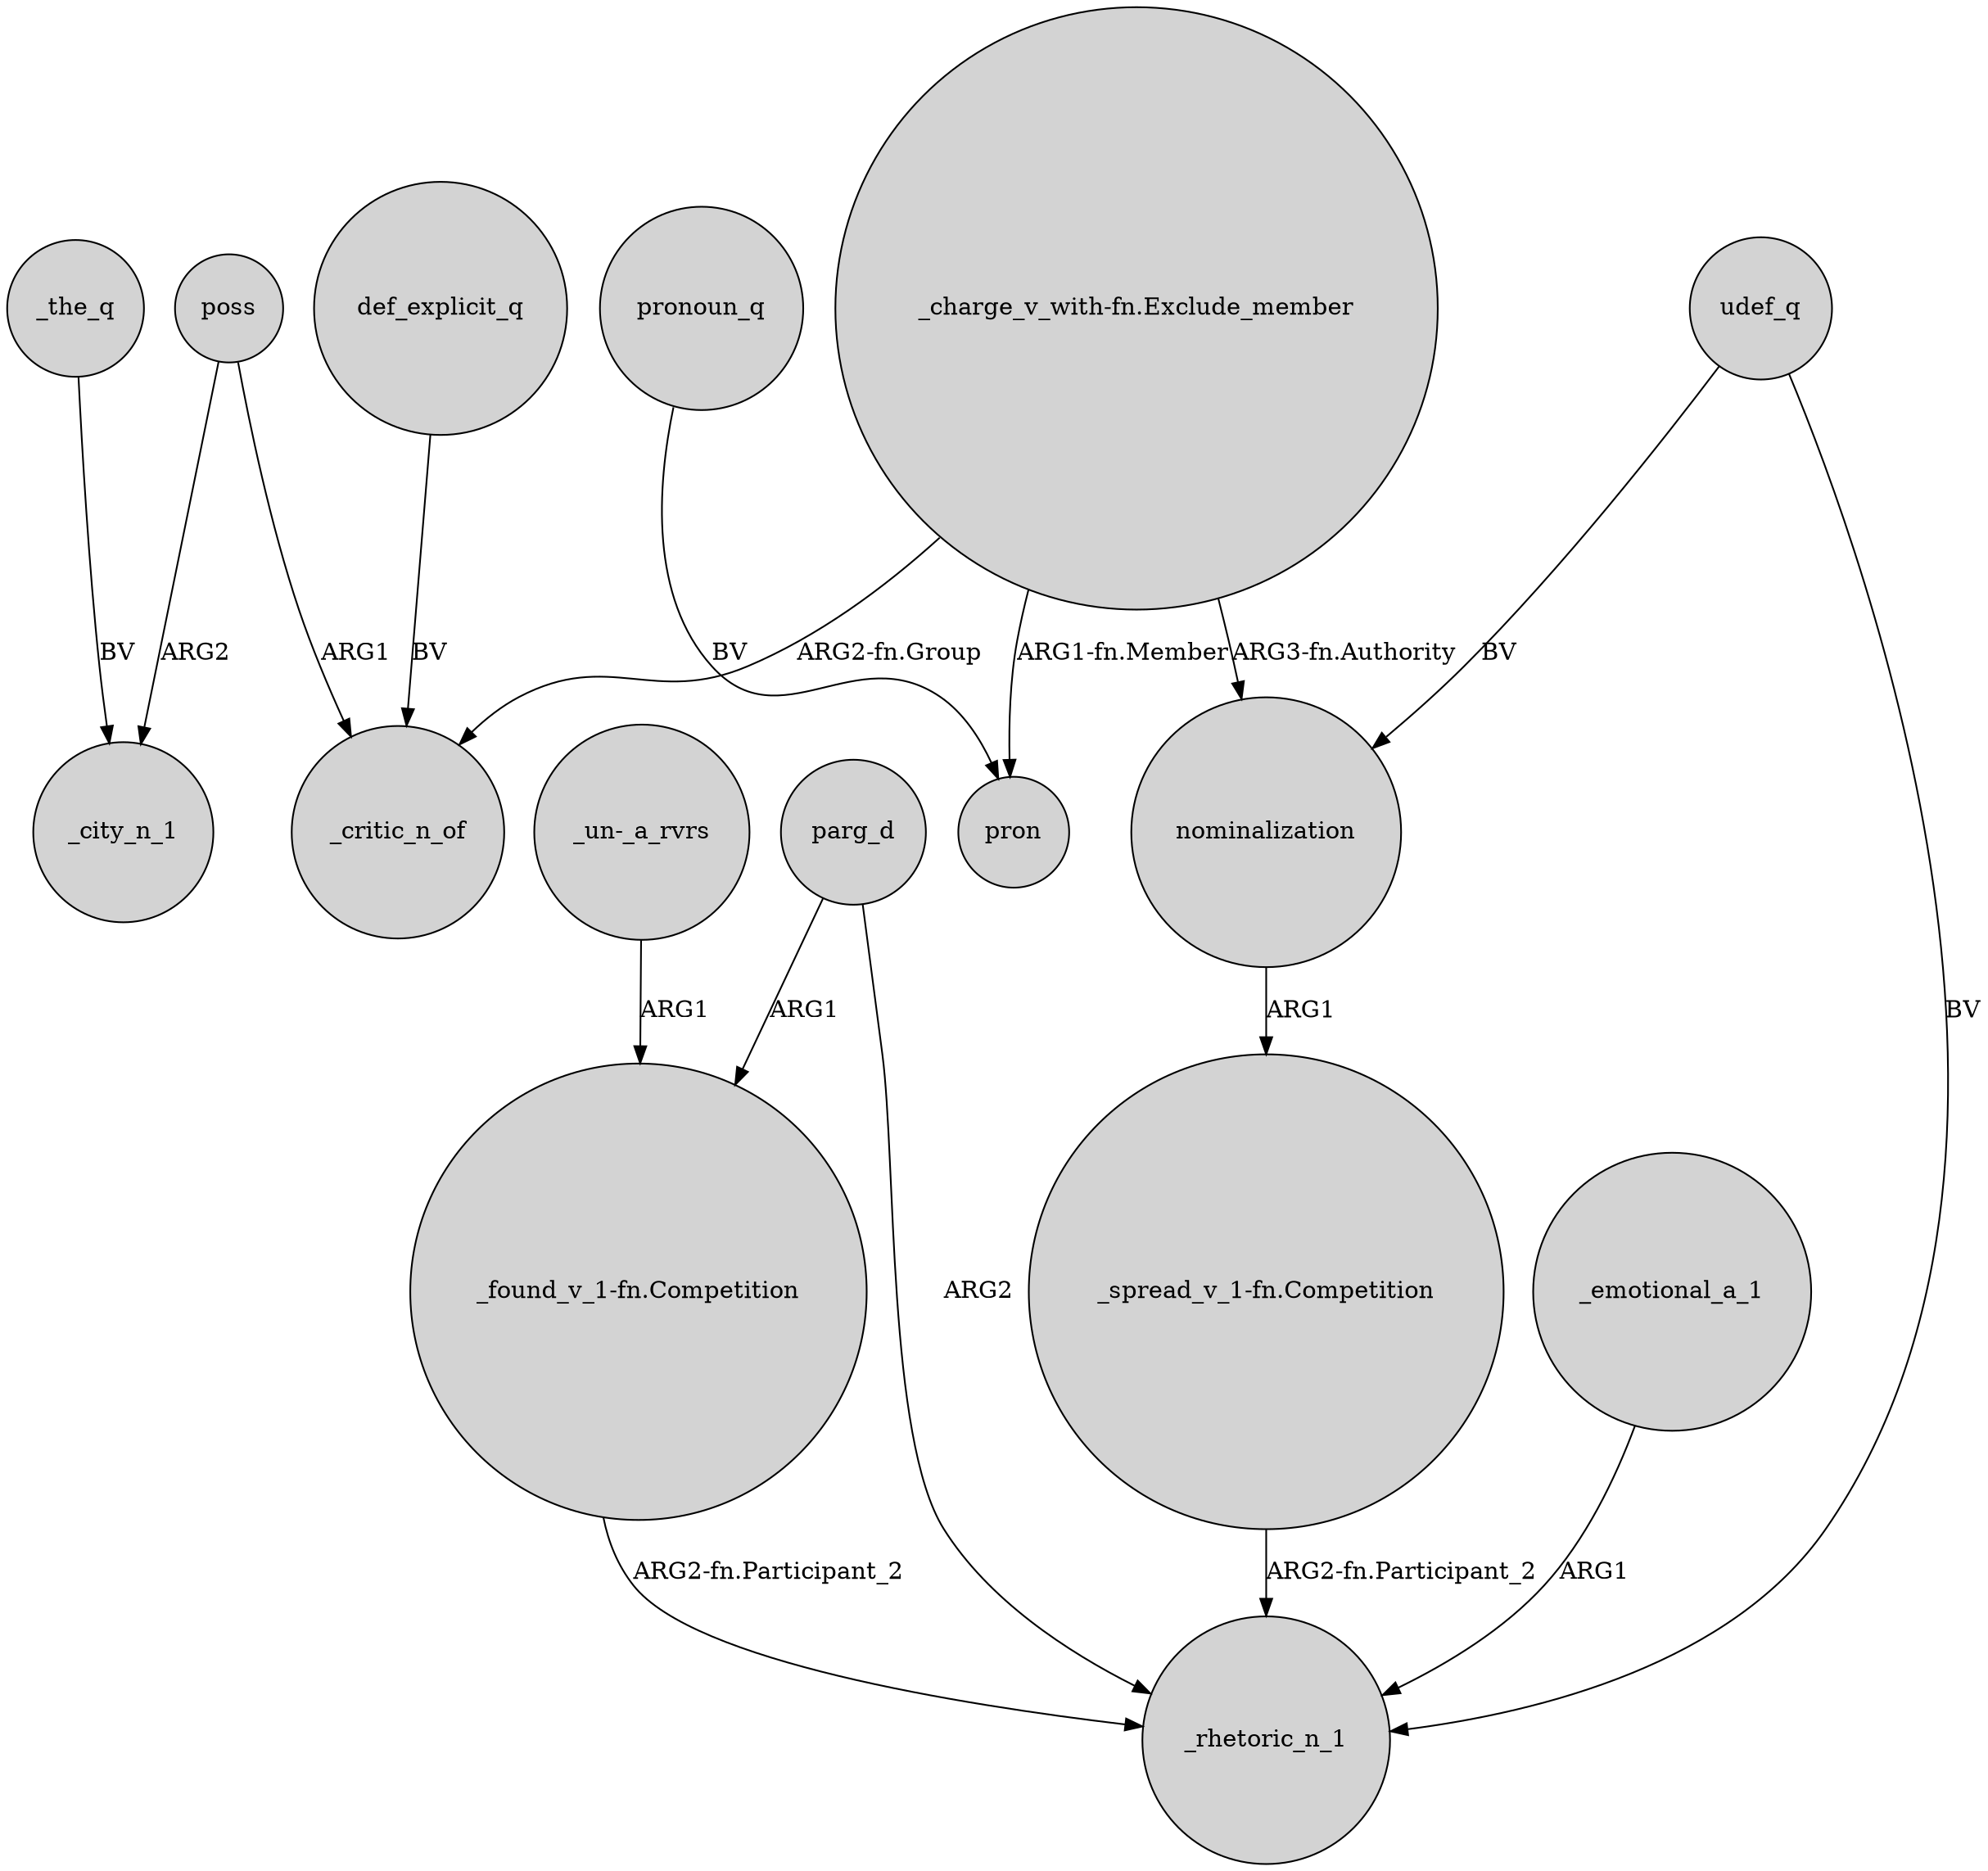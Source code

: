 digraph {
	node [shape=circle style=filled]
	_the_q -> _city_n_1 [label=BV]
	parg_d -> _rhetoric_n_1 [label=ARG2]
	poss -> _city_n_1 [label=ARG2]
	udef_q -> _rhetoric_n_1 [label=BV]
	"_charge_v_with-fn.Exclude_member" -> nominalization [label="ARG3-fn.Authority"]
	parg_d -> "_found_v_1-fn.Competition" [label=ARG1]
	"_charge_v_with-fn.Exclude_member" -> _critic_n_of [label="ARG2-fn.Group"]
	def_explicit_q -> _critic_n_of [label=BV]
	_emotional_a_1 -> _rhetoric_n_1 [label=ARG1]
	"_spread_v_1-fn.Competition" -> _rhetoric_n_1 [label="ARG2-fn.Participant_2"]
	nominalization -> "_spread_v_1-fn.Competition" [label=ARG1]
	"_un-_a_rvrs" -> "_found_v_1-fn.Competition" [label=ARG1]
	poss -> _critic_n_of [label=ARG1]
	pronoun_q -> pron [label=BV]
	"_charge_v_with-fn.Exclude_member" -> pron [label="ARG1-fn.Member"]
	udef_q -> nominalization [label=BV]
	"_found_v_1-fn.Competition" -> _rhetoric_n_1 [label="ARG2-fn.Participant_2"]
}
